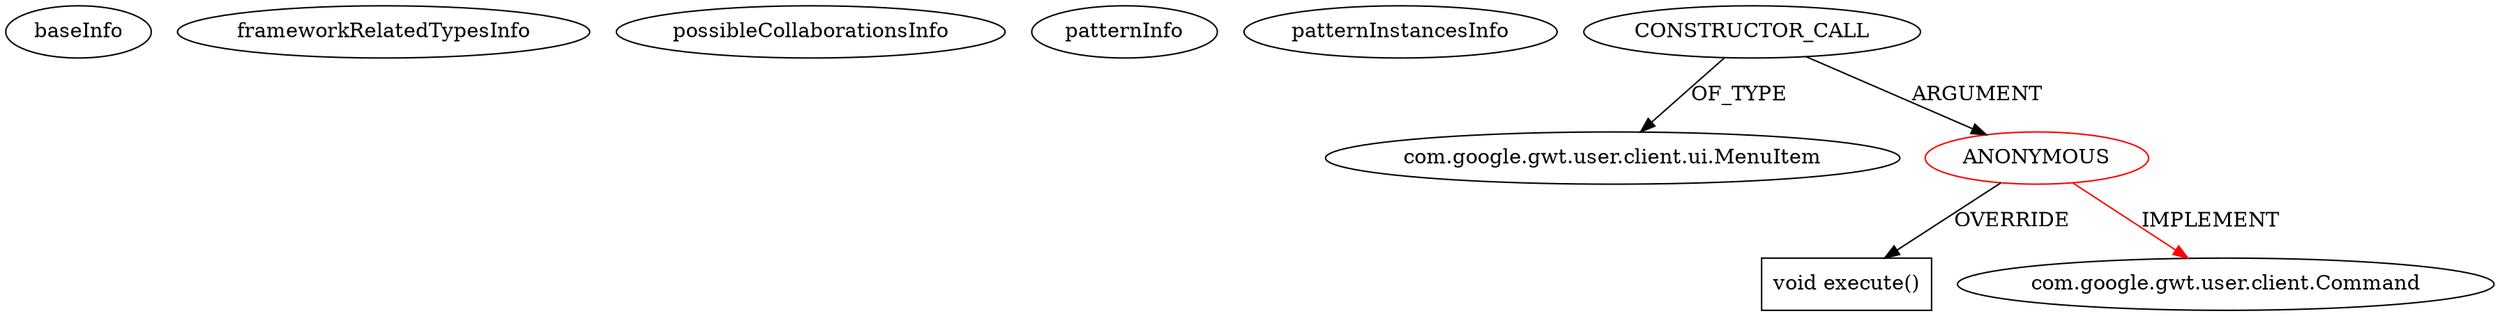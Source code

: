 digraph {
baseInfo[graphId=1470,category="pattern",isAnonymous=true,possibleRelation=false]
frameworkRelatedTypesInfo[0="com.google.gwt.user.client.Command"]
possibleCollaborationsInfo[]
patternInfo[frequency=2.0,patternRootClient=0]
patternInstancesInfo[0="ghillairet-gef-gwt~/ghillairet-gef-gwt/gef-gwt-master/src/main/java/org/eclipse/swt/widgets/Control.java~void buildMenuBar(main.java.org.eclipse.swt.widgets.Menu,com.google.gwt.user.client.ui.MenuBar)~1368",1="hmiguellima-ugat~/hmiguellima-ugat/ugat-master/src/org/ucp/gwt/widgets/MVCTable.java~void addColumnSelectionBox()~3024"]
3[label="com.google.gwt.user.client.ui.MenuItem",vertexType="FRAMEWORK_CLASS_TYPE",isFrameworkType=false]
2[label="CONSTRUCTOR_CALL",vertexType="OUTSIDE_CONSTRUCTOR_CALL",isFrameworkType=false]
0[label="ANONYMOUS",vertexType="ROOT_ANONYMOUS_DECLARATION",isFrameworkType=false,color=red]
4[label="void execute()",vertexType="OVERRIDING_METHOD_DECLARATION",isFrameworkType=false,shape=box]
1[label="com.google.gwt.user.client.Command",vertexType="FRAMEWORK_INTERFACE_TYPE",isFrameworkType=false]
2->3[label="OF_TYPE"]
0->4[label="OVERRIDE"]
2->0[label="ARGUMENT"]
0->1[label="IMPLEMENT",color=red]
}
